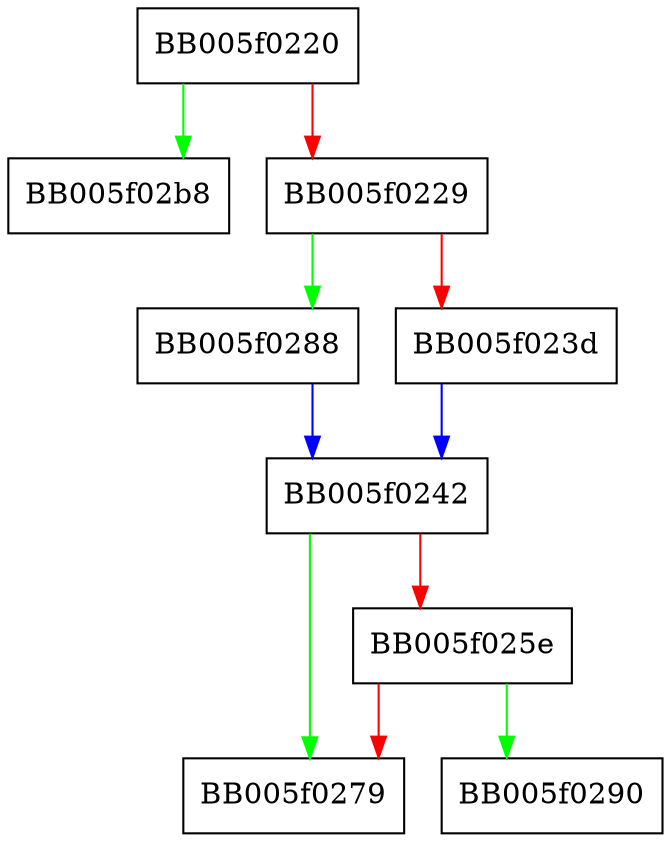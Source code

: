 digraph ossl_buf2hexstr_sep {
  node [shape="box"];
  graph [splines=ortho];
  BB005f0220 -> BB005f02b8 [color="green"];
  BB005f0220 -> BB005f0229 [color="red"];
  BB005f0229 -> BB005f0288 [color="green"];
  BB005f0229 -> BB005f023d [color="red"];
  BB005f023d -> BB005f0242 [color="blue"];
  BB005f0242 -> BB005f0279 [color="green"];
  BB005f0242 -> BB005f025e [color="red"];
  BB005f025e -> BB005f0290 [color="green"];
  BB005f025e -> BB005f0279 [color="red"];
  BB005f0288 -> BB005f0242 [color="blue"];
}